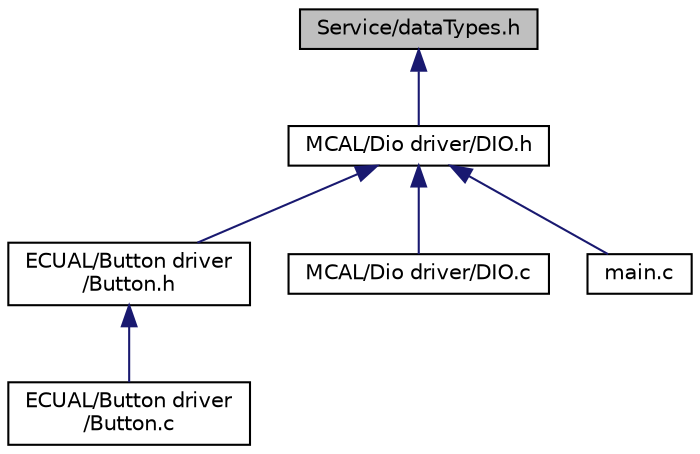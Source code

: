 digraph "Service/dataTypes.h"
{
 // LATEX_PDF_SIZE
  edge [fontname="Helvetica",fontsize="10",labelfontname="Helvetica",labelfontsize="10"];
  node [fontname="Helvetica",fontsize="10",shape=record];
  Node1 [label="Service/dataTypes.h",height=0.2,width=0.4,color="black", fillcolor="grey75", style="filled", fontcolor="black",tooltip=" "];
  Node1 -> Node2 [dir="back",color="midnightblue",fontsize="10",style="solid",fontname="Helvetica"];
  Node2 [label="MCAL/Dio driver/DIO.h",height=0.2,width=0.4,color="black", fillcolor="white", style="filled",URL="$_d_i_o_8h.html",tooltip=" "];
  Node2 -> Node3 [dir="back",color="midnightblue",fontsize="10",style="solid",fontname="Helvetica"];
  Node3 [label="ECUAL/Button driver\l/Button.h",height=0.2,width=0.4,color="black", fillcolor="white", style="filled",URL="$_button_8h.html",tooltip=" "];
  Node3 -> Node4 [dir="back",color="midnightblue",fontsize="10",style="solid",fontname="Helvetica"];
  Node4 [label="ECUAL/Button driver\l/Button.c",height=0.2,width=0.4,color="black", fillcolor="white", style="filled",URL="$_button_8c.html",tooltip=" "];
  Node2 -> Node5 [dir="back",color="midnightblue",fontsize="10",style="solid",fontname="Helvetica"];
  Node5 [label="MCAL/Dio driver/DIO.c",height=0.2,width=0.4,color="black", fillcolor="white", style="filled",URL="$_d_i_o_8c.html",tooltip=" "];
  Node2 -> Node6 [dir="back",color="midnightblue",fontsize="10",style="solid",fontname="Helvetica"];
  Node6 [label="main.c",height=0.2,width=0.4,color="black", fillcolor="white", style="filled",URL="$main_8c.html",tooltip=" "];
}
